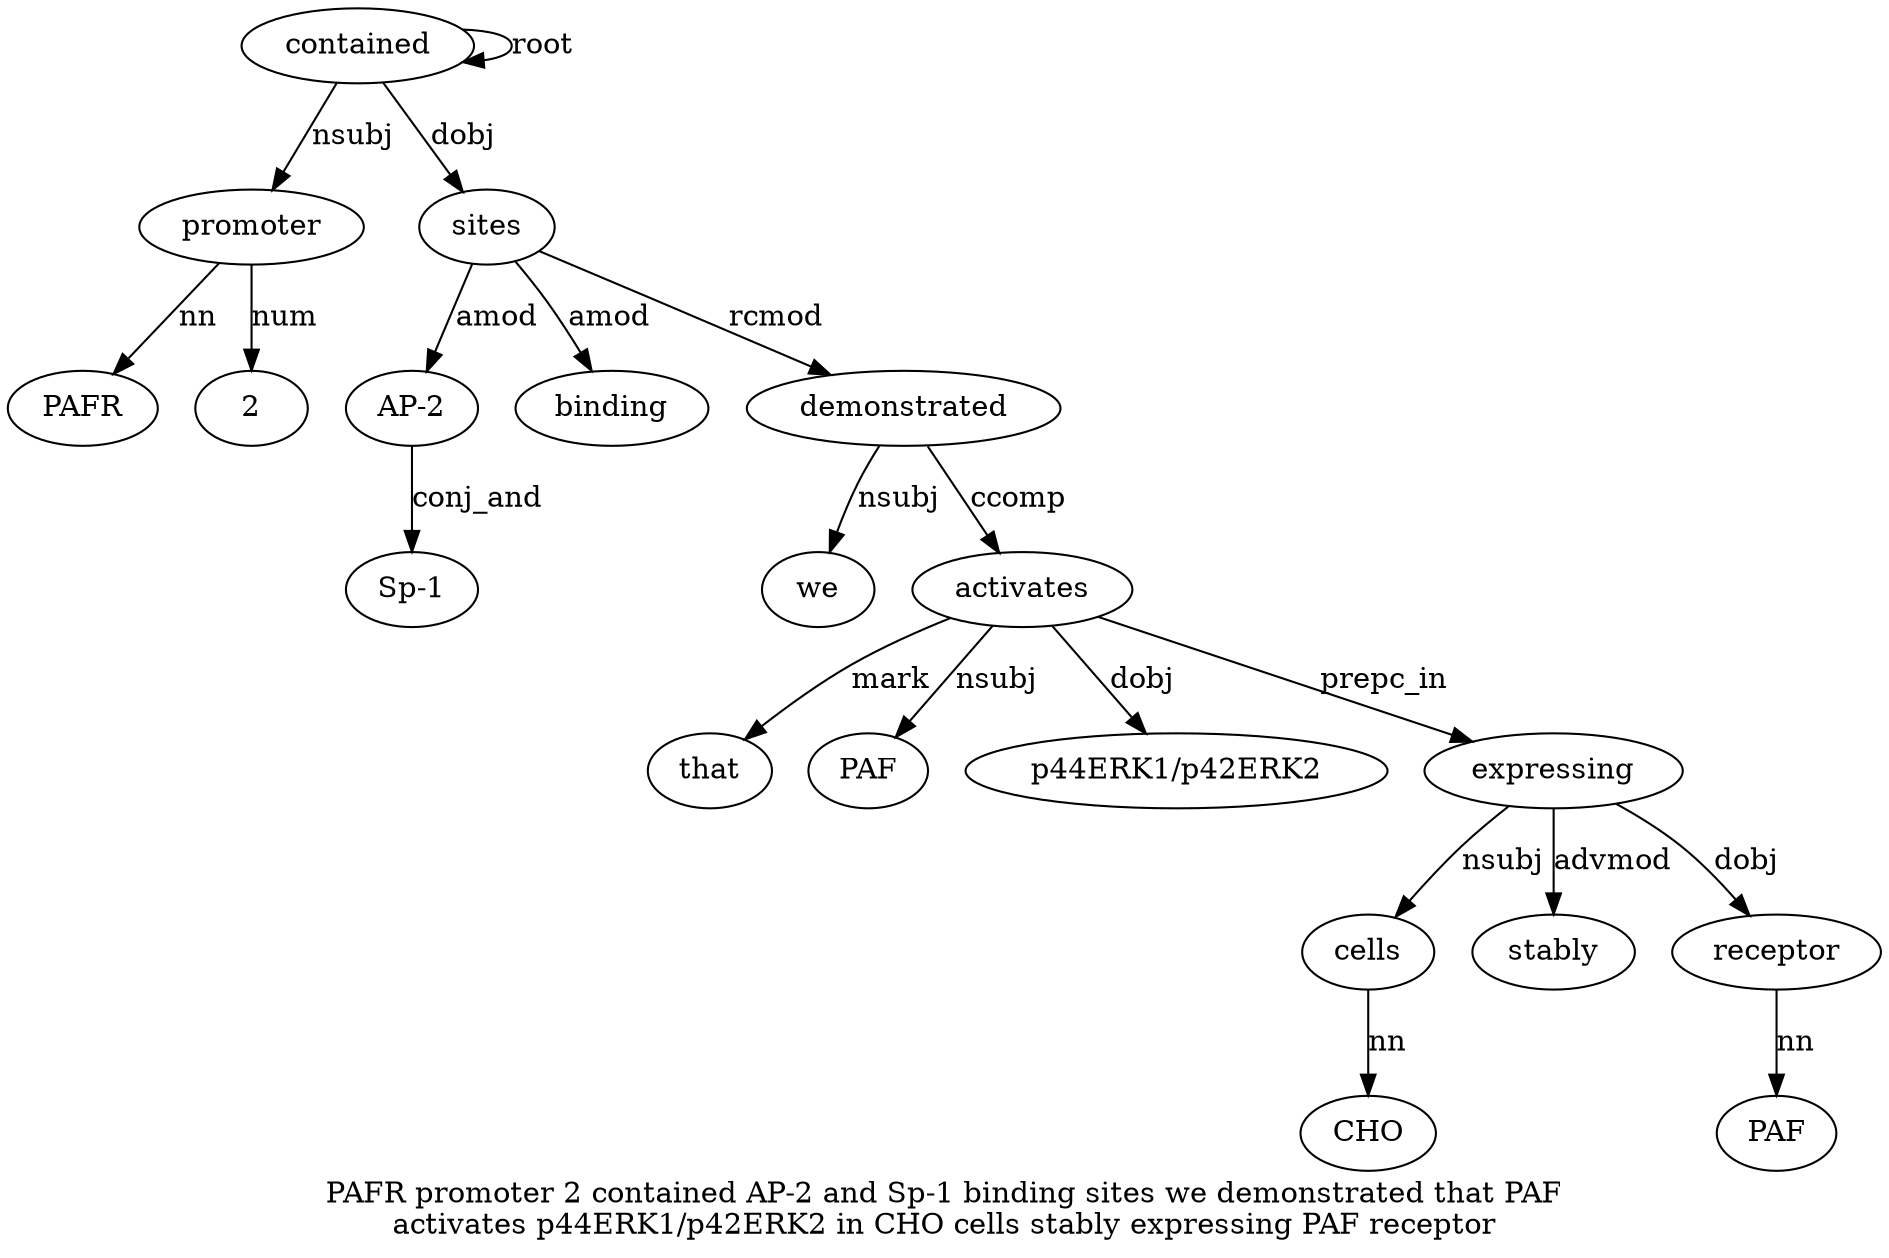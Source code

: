 digraph "PAFR promoter 2 contained AP-2 and Sp-1 binding sites we demonstrated that PAF activates p44ERK1/p42ERK2 in CHO cells stably expressing PAF receptor" {
label="PAFR promoter 2 contained AP-2 and Sp-1 binding sites we demonstrated that PAF
activates p44ERK1/p42ERK2 in CHO cells stably expressing PAF receptor";
promoter2 [style=filled, fillcolor=white, label=promoter];
PAFR1 [style=filled, fillcolor=white, label=PAFR];
promoter2 -> PAFR1  [label=nn];
contained4 [style=filled, fillcolor=white, label=contained];
contained4 -> promoter2  [label=nsubj];
23 [style=filled, fillcolor=white, label=2];
promoter2 -> 23  [label=num];
contained4 -> contained4  [label=root];
sites9 [style=filled, fillcolor=white, label=sites];
"AP-25" [style=filled, fillcolor=white, label="AP-2"];
sites9 -> "AP-25"  [label=amod];
"Sp-17" [style=filled, fillcolor=white, label="Sp-1"];
"AP-25" -> "Sp-17"  [label=conj_and];
binding8 [style=filled, fillcolor=white, label=binding];
sites9 -> binding8  [label=amod];
contained4 -> sites9  [label=dobj];
demonstrated11 [style=filled, fillcolor=white, label=demonstrated];
we10 [style=filled, fillcolor=white, label=we];
demonstrated11 -> we10  [label=nsubj];
sites9 -> demonstrated11  [label=rcmod];
activates14 [style=filled, fillcolor=white, label=activates];
that12 [style=filled, fillcolor=white, label=that];
activates14 -> that12  [label=mark];
PAF13 [style=filled, fillcolor=white, label=PAF];
activates14 -> PAF13  [label=nsubj];
demonstrated11 -> activates14  [label=ccomp];
"p44ERK1/p42ERK215" [style=filled, fillcolor=white, label="p44ERK1/p42ERK2"];
activates14 -> "p44ERK1/p42ERK215"  [label=dobj];
cells18 [style=filled, fillcolor=white, label=cells];
CHO17 [style=filled, fillcolor=white, label=CHO];
cells18 -> CHO17  [label=nn];
expressing20 [style=filled, fillcolor=white, label=expressing];
expressing20 -> cells18  [label=nsubj];
stably19 [style=filled, fillcolor=white, label=stably];
expressing20 -> stably19  [label=advmod];
activates14 -> expressing20  [label=prepc_in];
receptor22 [style=filled, fillcolor=white, label=receptor];
PAF21 [style=filled, fillcolor=white, label=PAF];
receptor22 -> PAF21  [label=nn];
expressing20 -> receptor22  [label=dobj];
}
